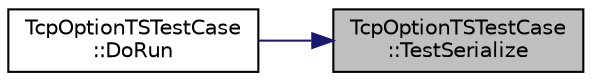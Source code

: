 digraph "TcpOptionTSTestCase::TestSerialize"
{
 // LATEX_PDF_SIZE
  edge [fontname="Helvetica",fontsize="10",labelfontname="Helvetica",labelfontsize="10"];
  node [fontname="Helvetica",fontsize="10",shape=record];
  rankdir="RL";
  Node1 [label="TcpOptionTSTestCase\l::TestSerialize",height=0.2,width=0.4,color="black", fillcolor="grey75", style="filled", fontcolor="black",tooltip="Serialization test."];
  Node1 -> Node2 [dir="back",color="midnightblue",fontsize="10",style="solid",fontname="Helvetica"];
  Node2 [label="TcpOptionTSTestCase\l::DoRun",height=0.2,width=0.4,color="black", fillcolor="white", style="filled",URL="$class_tcp_option_t_s_test_case.html#a53011c31faadadd5da00292ee7544b35",tooltip="Implementation to actually run this TestCase."];
}
